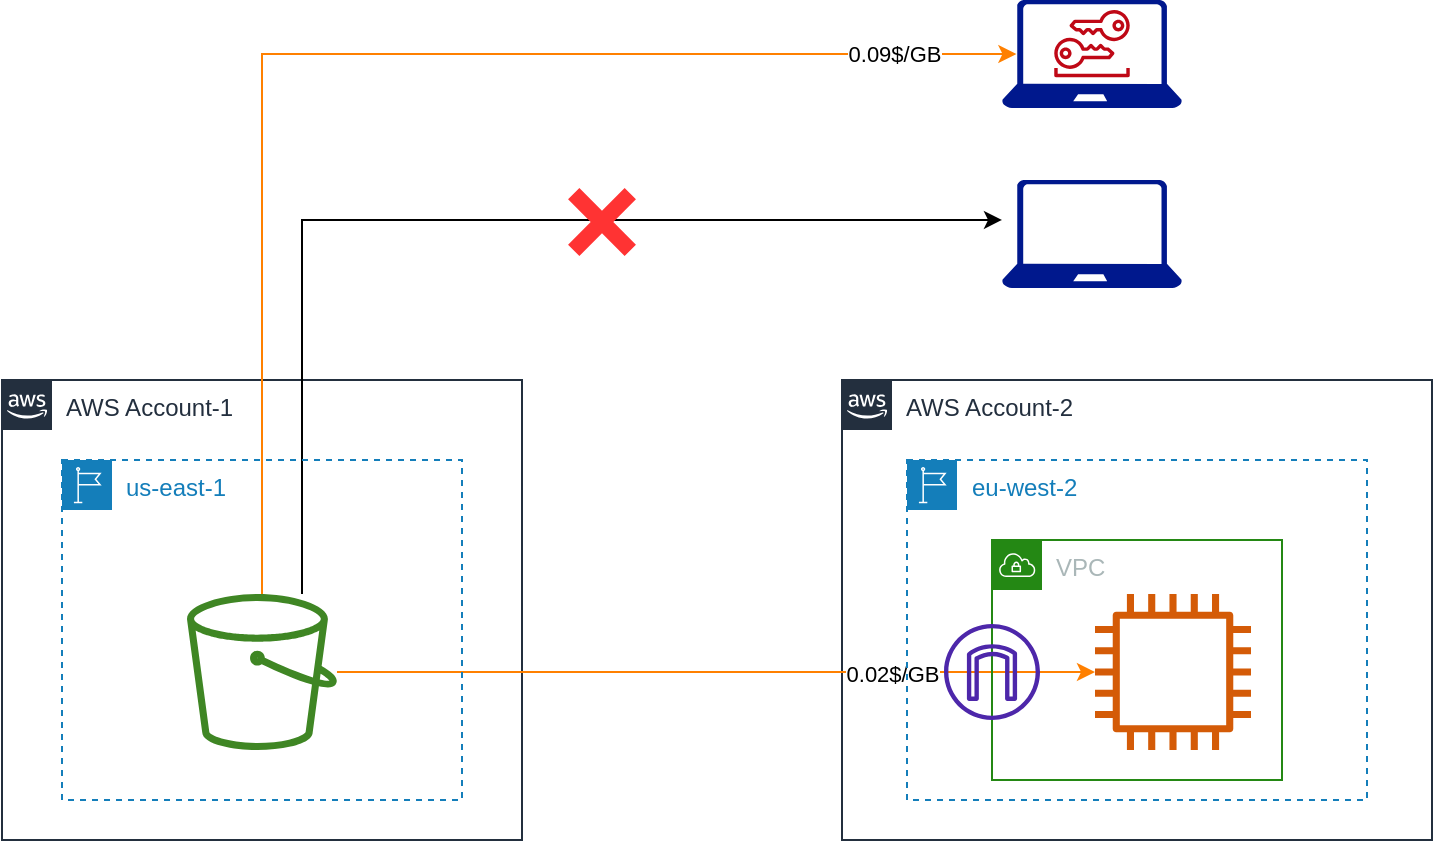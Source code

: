 <mxfile version="20.2.3" type="device"><diagram id="BNZ7Z8Xf5lzi1jdOt03B" name="第 1 页"><mxGraphModel dx="946" dy="672" grid="1" gridSize="10" guides="1" tooltips="1" connect="1" arrows="1" fold="1" page="1" pageScale="1" pageWidth="827" pageHeight="1169" math="0" shadow="0"><root><mxCell id="0"/><mxCell id="1" parent="0"/><mxCell id="AG0ioUAfV6L_KvkVA7sr-8" value="AWS Account-2" style="points=[[0,0],[0.25,0],[0.5,0],[0.75,0],[1,0],[1,0.25],[1,0.5],[1,0.75],[1,1],[0.75,1],[0.5,1],[0.25,1],[0,1],[0,0.75],[0,0.5],[0,0.25]];outlineConnect=0;gradientColor=none;html=1;whiteSpace=wrap;fontSize=12;fontStyle=0;container=0;pointerEvents=0;collapsible=0;recursiveResize=0;shape=mxgraph.aws4.group;grIcon=mxgraph.aws4.group_aws_cloud_alt;strokeColor=#232F3E;fillColor=none;verticalAlign=top;align=left;spacingLeft=30;fontColor=#232F3E;dashed=0;" parent="1" vertex="1"><mxGeometry x="460" y="430" width="295" height="230" as="geometry"/></mxCell><mxCell id="AG0ioUAfV6L_KvkVA7sr-7" value="AWS Account-1" style="points=[[0,0],[0.25,0],[0.5,0],[0.75,0],[1,0],[1,0.25],[1,0.5],[1,0.75],[1,1],[0.75,1],[0.5,1],[0.25,1],[0,1],[0,0.75],[0,0.5],[0,0.25]];outlineConnect=0;gradientColor=none;html=1;whiteSpace=wrap;fontSize=12;fontStyle=0;container=0;pointerEvents=0;collapsible=0;recursiveResize=0;shape=mxgraph.aws4.group;grIcon=mxgraph.aws4.group_aws_cloud_alt;strokeColor=#232F3E;fillColor=none;verticalAlign=top;align=left;spacingLeft=30;fontColor=#232F3E;dashed=0;" parent="1" vertex="1"><mxGeometry x="40" y="430" width="260" height="230" as="geometry"/></mxCell><mxCell id="AG0ioUAfV6L_KvkVA7sr-3" value="" style="sketch=0;aspect=fixed;pointerEvents=1;shadow=0;dashed=0;html=1;strokeColor=none;labelPosition=center;verticalLabelPosition=bottom;verticalAlign=top;align=center;fillColor=#00188D;shape=mxgraph.azure.laptop" parent="1" vertex="1"><mxGeometry x="540" y="240" width="90" height="54" as="geometry"/></mxCell><mxCell id="AG0ioUAfV6L_KvkVA7sr-4" value="" style="sketch=0;outlineConnect=0;fontColor=#232F3E;gradientColor=none;fillColor=#BF0816;strokeColor=none;dashed=0;verticalLabelPosition=bottom;verticalAlign=top;align=center;html=1;fontSize=12;fontStyle=0;aspect=fixed;pointerEvents=1;shape=mxgraph.aws4.long_term_security_credential;" parent="1" vertex="1"><mxGeometry x="566" y="245" width="38" height="33.61" as="geometry"/></mxCell><mxCell id="AG0ioUAfV6L_KvkVA7sr-11" style="edgeStyle=orthogonalEdgeStyle;rounded=0;orthogonalLoop=1;jettySize=auto;html=1;strokeColor=#FF8000;" parent="1" source="AG0ioUAfV6L_KvkVA7sr-1" target="AG0ioUAfV6L_KvkVA7sr-2" edge="1"><mxGeometry relative="1" as="geometry"/></mxCell><mxCell id="AG0ioUAfV6L_KvkVA7sr-12" value="0.02$/GB" style="edgeLabel;html=1;align=center;verticalAlign=middle;resizable=0;points=[];" parent="AG0ioUAfV6L_KvkVA7sr-11" vertex="1" connectable="0"><mxGeometry x="0.802" y="-1" relative="1" as="geometry"><mxPoint x="-64" as="offset"/></mxGeometry></mxCell><mxCell id="AG0ioUAfV6L_KvkVA7sr-13" style="edgeStyle=orthogonalEdgeStyle;rounded=0;orthogonalLoop=1;jettySize=auto;html=1;entryX=0.08;entryY=0.5;entryDx=0;entryDy=0;entryPerimeter=0;strokeColor=#FF8000;" parent="1" source="AG0ioUAfV6L_KvkVA7sr-1" target="AG0ioUAfV6L_KvkVA7sr-3" edge="1"><mxGeometry relative="1" as="geometry"><Array as="points"><mxPoint x="170" y="267"/></Array></mxGeometry></mxCell><mxCell id="AG0ioUAfV6L_KvkVA7sr-14" value="0.09$/GB" style="edgeLabel;html=1;align=center;verticalAlign=middle;resizable=0;points=[];" parent="AG0ioUAfV6L_KvkVA7sr-13" vertex="1" connectable="0"><mxGeometry x="0.811" relative="1" as="geometry"><mxPoint as="offset"/></mxGeometry></mxCell><mxCell id="AG0ioUAfV6L_KvkVA7sr-16" value="" style="sketch=0;aspect=fixed;pointerEvents=1;shadow=0;dashed=0;html=1;strokeColor=none;labelPosition=center;verticalLabelPosition=bottom;verticalAlign=top;align=center;fillColor=#00188D;shape=mxgraph.azure.laptop" parent="1" vertex="1"><mxGeometry x="540" y="330" width="90" height="54" as="geometry"/></mxCell><mxCell id="AG0ioUAfV6L_KvkVA7sr-17" style="edgeStyle=orthogonalEdgeStyle;rounded=0;orthogonalLoop=1;jettySize=auto;html=1;entryX=0;entryY=0.37;entryDx=0;entryDy=0;entryPerimeter=0;" parent="1" source="AG0ioUAfV6L_KvkVA7sr-1" target="AG0ioUAfV6L_KvkVA7sr-16" edge="1"><mxGeometry relative="1" as="geometry"><Array as="points"><mxPoint x="190" y="350"/></Array></mxGeometry></mxCell><mxCell id="AG0ioUAfV6L_KvkVA7sr-18" value="" style="shape=cross;whiteSpace=wrap;html=1;rotation=45;aspect=fixed;fillColor=#FF3333;strokeColor=none;" parent="1" vertex="1"><mxGeometry x="320" y="331" width="40" height="40" as="geometry"/></mxCell><mxCell id="AG0ioUAfV6L_KvkVA7sr-5" value="us-east-1" style="points=[[0,0],[0.25,0],[0.5,0],[0.75,0],[1,0],[1,0.25],[1,0.5],[1,0.75],[1,1],[0.75,1],[0.5,1],[0.25,1],[0,1],[0,0.75],[0,0.5],[0,0.25]];outlineConnect=0;gradientColor=none;html=1;whiteSpace=wrap;fontSize=12;fontStyle=0;container=0;pointerEvents=0;collapsible=0;recursiveResize=0;shape=mxgraph.aws4.group;grIcon=mxgraph.aws4.group_region;strokeColor=#147EBA;fillColor=none;verticalAlign=top;align=left;spacingLeft=30;fontColor=#147EBA;dashed=1;" parent="1" vertex="1"><mxGeometry x="70" y="470" width="200" height="170" as="geometry"/></mxCell><mxCell id="AG0ioUAfV6L_KvkVA7sr-6" value="eu-west-2" style="points=[[0,0],[0.25,0],[0.5,0],[0.75,0],[1,0],[1,0.25],[1,0.5],[1,0.75],[1,1],[0.75,1],[0.5,1],[0.25,1],[0,1],[0,0.75],[0,0.5],[0,0.25]];outlineConnect=0;gradientColor=none;html=1;whiteSpace=wrap;fontSize=12;fontStyle=0;container=0;pointerEvents=0;collapsible=0;recursiveResize=0;shape=mxgraph.aws4.group;grIcon=mxgraph.aws4.group_region;strokeColor=#147EBA;fillColor=none;verticalAlign=top;align=left;spacingLeft=30;fontColor=#147EBA;dashed=1;" parent="1" vertex="1"><mxGeometry x="492.5" y="470" width="230" height="170" as="geometry"/></mxCell><mxCell id="ErmrIKt_SnzvF5jQk5OX-1" value="VPC" style="points=[[0,0],[0.25,0],[0.5,0],[0.75,0],[1,0],[1,0.25],[1,0.5],[1,0.75],[1,1],[0.75,1],[0.5,1],[0.25,1],[0,1],[0,0.75],[0,0.5],[0,0.25]];outlineConnect=0;gradientColor=none;html=1;whiteSpace=wrap;fontSize=12;fontStyle=0;container=0;pointerEvents=0;collapsible=0;recursiveResize=0;shape=mxgraph.aws4.group;grIcon=mxgraph.aws4.group_vpc;strokeColor=#248814;fillColor=none;verticalAlign=top;align=left;spacingLeft=30;fontColor=#AAB7B8;dashed=0;" parent="1" vertex="1"><mxGeometry x="535" y="510" width="145" height="120" as="geometry"/></mxCell><mxCell id="AG0ioUAfV6L_KvkVA7sr-1" value="" style="sketch=0;outlineConnect=0;fontColor=#232F3E;gradientColor=none;fillColor=#3F8624;strokeColor=none;dashed=0;verticalLabelPosition=bottom;verticalAlign=top;align=center;html=1;fontSize=12;fontStyle=0;aspect=fixed;pointerEvents=1;shape=mxgraph.aws4.bucket;" parent="1" vertex="1"><mxGeometry x="132.5" y="537" width="75" height="78" as="geometry"/></mxCell><mxCell id="AG0ioUAfV6L_KvkVA7sr-2" value="" style="sketch=0;outlineConnect=0;fontColor=#232F3E;gradientColor=none;fillColor=#D45B07;strokeColor=none;dashed=0;verticalLabelPosition=bottom;verticalAlign=top;align=center;html=1;fontSize=12;fontStyle=0;aspect=fixed;pointerEvents=1;shape=mxgraph.aws4.instance2;" parent="1" vertex="1"><mxGeometry x="586.5" y="537" width="78" height="78" as="geometry"/></mxCell><mxCell id="ErmrIKt_SnzvF5jQk5OX-2" value="" style="sketch=0;outlineConnect=0;fontColor=#232F3E;gradientColor=none;fillColor=#4D27AA;strokeColor=none;dashed=0;verticalLabelPosition=bottom;verticalAlign=top;align=center;html=1;fontSize=12;fontStyle=0;aspect=fixed;pointerEvents=1;shape=mxgraph.aws4.internet_gateway;" parent="1" vertex="1"><mxGeometry x="511" y="552" width="48" height="48" as="geometry"/></mxCell></root></mxGraphModel></diagram></mxfile>